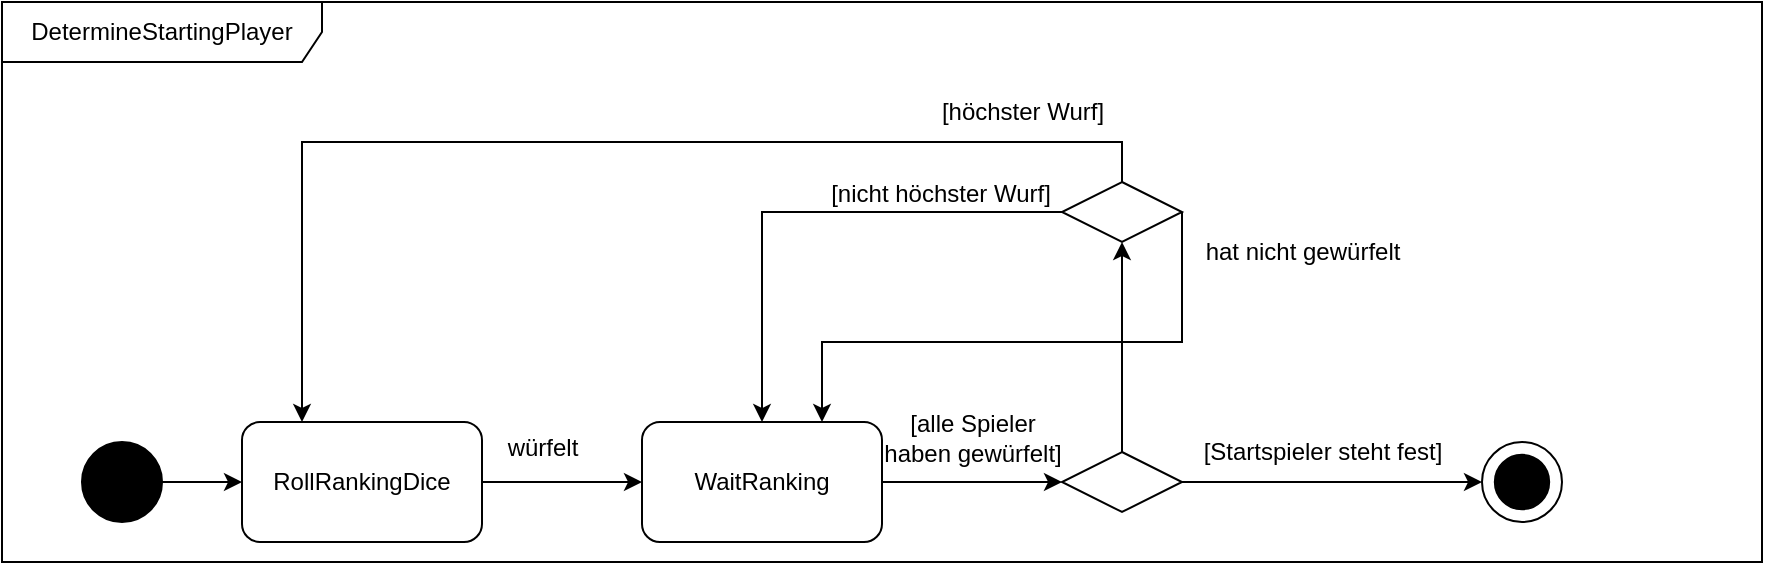 <mxfile version="24.7.8">
  <diagram name="Seite-1" id="TbMbF-5jhfx3El6P_f-3">
    <mxGraphModel dx="797" dy="2736" grid="1" gridSize="10" guides="1" tooltips="1" connect="1" arrows="1" fold="1" page="1" pageScale="1" pageWidth="827" pageHeight="1169" math="0" shadow="0">
      <root>
        <mxCell id="0" />
        <mxCell id="1" parent="0" />
        <mxCell id="ZLISz2z6pVpg-5paVFkb-3" style="edgeStyle=orthogonalEdgeStyle;rounded=0;orthogonalLoop=1;jettySize=auto;html=1;entryX=0;entryY=0.5;entryDx=0;entryDy=0;" parent="1" source="ZLISz2z6pVpg-5paVFkb-1" target="ZLISz2z6pVpg-5paVFkb-2" edge="1">
          <mxGeometry relative="1" as="geometry" />
        </mxCell>
        <mxCell id="ZLISz2z6pVpg-5paVFkb-1" value="" style="ellipse;whiteSpace=wrap;html=1;aspect=fixed;fillColor=#000000;" parent="1" vertex="1">
          <mxGeometry x="50" y="-1060" width="40" height="40" as="geometry" />
        </mxCell>
        <mxCell id="ZLISz2z6pVpg-5paVFkb-12" style="edgeStyle=orthogonalEdgeStyle;rounded=0;orthogonalLoop=1;jettySize=auto;html=1;entryX=0;entryY=0.5;entryDx=0;entryDy=0;" parent="1" source="ZLISz2z6pVpg-5paVFkb-2" target="ZLISz2z6pVpg-5paVFkb-11" edge="1">
          <mxGeometry relative="1" as="geometry" />
        </mxCell>
        <mxCell id="ZLISz2z6pVpg-5paVFkb-2" value="RollRankingDice" style="rounded=1;whiteSpace=wrap;html=1;" parent="1" vertex="1">
          <mxGeometry x="130" y="-1070" width="120" height="60" as="geometry" />
        </mxCell>
        <mxCell id="ZLISz2z6pVpg-5paVFkb-7" value="" style="ellipse;whiteSpace=wrap;html=1;aspect=fixed;" parent="1" vertex="1">
          <mxGeometry x="750" y="-1060" width="40" height="40" as="geometry" />
        </mxCell>
        <mxCell id="ZLISz2z6pVpg-5paVFkb-8" value="" style="ellipse;whiteSpace=wrap;html=1;aspect=fixed;fillColor=#000000;" parent="1" vertex="1">
          <mxGeometry x="756.41" y="-1053.59" width="27.18" height="27.18" as="geometry" />
        </mxCell>
        <mxCell id="ZLISz2z6pVpg-5paVFkb-15" style="edgeStyle=orthogonalEdgeStyle;rounded=0;orthogonalLoop=1;jettySize=auto;html=1;entryX=0;entryY=0.5;entryDx=0;entryDy=0;" parent="1" source="ZLISz2z6pVpg-5paVFkb-11" target="ZLISz2z6pVpg-5paVFkb-14" edge="1">
          <mxGeometry relative="1" as="geometry" />
        </mxCell>
        <mxCell id="ZLISz2z6pVpg-5paVFkb-11" value="WaitRanking" style="rounded=1;whiteSpace=wrap;html=1;" parent="1" vertex="1">
          <mxGeometry x="330" y="-1070" width="120" height="60" as="geometry" />
        </mxCell>
        <mxCell id="ZLISz2z6pVpg-5paVFkb-13" value="würfelt" style="text;html=1;align=center;verticalAlign=middle;resizable=0;points=[];autosize=1;strokeColor=none;fillColor=none;" parent="1" vertex="1">
          <mxGeometry x="250" y="-1072" width="60" height="30" as="geometry" />
        </mxCell>
        <mxCell id="ZLISz2z6pVpg-5paVFkb-18" style="edgeStyle=orthogonalEdgeStyle;rounded=0;orthogonalLoop=1;jettySize=auto;html=1;entryX=0;entryY=0.5;entryDx=0;entryDy=0;" parent="1" source="ZLISz2z6pVpg-5paVFkb-14" target="ZLISz2z6pVpg-5paVFkb-7" edge="1">
          <mxGeometry relative="1" as="geometry" />
        </mxCell>
        <mxCell id="HBi_zWWRokPrvrTCE_HY-6" style="edgeStyle=orthogonalEdgeStyle;rounded=0;orthogonalLoop=1;jettySize=auto;html=1;entryX=0.5;entryY=1;entryDx=0;entryDy=0;" edge="1" parent="1" source="ZLISz2z6pVpg-5paVFkb-14" target="HBi_zWWRokPrvrTCE_HY-1">
          <mxGeometry relative="1" as="geometry" />
        </mxCell>
        <mxCell id="ZLISz2z6pVpg-5paVFkb-14" value="" style="rhombus;whiteSpace=wrap;html=1;" parent="1" vertex="1">
          <mxGeometry x="540" y="-1055" width="60" height="30" as="geometry" />
        </mxCell>
        <mxCell id="ZLISz2z6pVpg-5paVFkb-16" value="[alle Spieler&lt;div&gt;haben gewürfelt]&lt;/div&gt;" style="text;html=1;align=center;verticalAlign=middle;resizable=0;points=[];autosize=1;strokeColor=none;fillColor=none;" parent="1" vertex="1">
          <mxGeometry x="440" y="-1082" width="110" height="40" as="geometry" />
        </mxCell>
        <mxCell id="FSUdduVebVgtAKi_JV0F-1" value="DetermineStartingPlayer" style="shape=umlFrame;whiteSpace=wrap;html=1;pointerEvents=0;recursiveResize=0;container=1;collapsible=0;width=160;" parent="1" vertex="1">
          <mxGeometry x="10" y="-1280" width="880" height="280" as="geometry" />
        </mxCell>
        <mxCell id="HBi_zWWRokPrvrTCE_HY-1" value="" style="rhombus;whiteSpace=wrap;html=1;" vertex="1" parent="FSUdduVebVgtAKi_JV0F-1">
          <mxGeometry x="530" y="90" width="60" height="30" as="geometry" />
        </mxCell>
        <mxCell id="HBi_zWWRokPrvrTCE_HY-7" value="[Startspieler steht fest]" style="text;html=1;align=center;verticalAlign=middle;resizable=0;points=[];autosize=1;strokeColor=none;fillColor=none;" vertex="1" parent="FSUdduVebVgtAKi_JV0F-1">
          <mxGeometry x="590" y="210" width="140" height="30" as="geometry" />
        </mxCell>
        <mxCell id="HBi_zWWRokPrvrTCE_HY-8" value="[nicht höchster Wurf]" style="text;html=1;align=center;verticalAlign=middle;resizable=0;points=[];autosize=1;strokeColor=none;fillColor=none;" vertex="1" parent="FSUdduVebVgtAKi_JV0F-1">
          <mxGeometry x="404" y="81" width="130" height="30" as="geometry" />
        </mxCell>
        <mxCell id="HBi_zWWRokPrvrTCE_HY-9" value="[höchster Wurf]" style="text;html=1;align=center;verticalAlign=middle;resizable=0;points=[];autosize=1;strokeColor=none;fillColor=none;" vertex="1" parent="FSUdduVebVgtAKi_JV0F-1">
          <mxGeometry x="460" y="40" width="100" height="30" as="geometry" />
        </mxCell>
        <mxCell id="HBi_zWWRokPrvrTCE_HY-14" value="hat nicht gewürfelt" style="text;html=1;align=center;verticalAlign=middle;resizable=0;points=[];autosize=1;strokeColor=none;fillColor=none;" vertex="1" parent="FSUdduVebVgtAKi_JV0F-1">
          <mxGeometry x="590" y="110" width="120" height="30" as="geometry" />
        </mxCell>
        <mxCell id="HBi_zWWRokPrvrTCE_HY-4" style="edgeStyle=orthogonalEdgeStyle;rounded=0;orthogonalLoop=1;jettySize=auto;html=1;exitX=0.5;exitY=0;exitDx=0;exitDy=0;entryX=0.25;entryY=0;entryDx=0;entryDy=0;" edge="1" parent="1" source="HBi_zWWRokPrvrTCE_HY-1" target="ZLISz2z6pVpg-5paVFkb-2">
          <mxGeometry relative="1" as="geometry" />
        </mxCell>
        <mxCell id="HBi_zWWRokPrvrTCE_HY-5" style="edgeStyle=orthogonalEdgeStyle;rounded=0;orthogonalLoop=1;jettySize=auto;html=1;exitX=0;exitY=0.5;exitDx=0;exitDy=0;entryX=0.5;entryY=0;entryDx=0;entryDy=0;" edge="1" parent="1" source="HBi_zWWRokPrvrTCE_HY-1" target="ZLISz2z6pVpg-5paVFkb-11">
          <mxGeometry relative="1" as="geometry" />
        </mxCell>
        <mxCell id="HBi_zWWRokPrvrTCE_HY-13" style="edgeStyle=orthogonalEdgeStyle;rounded=0;orthogonalLoop=1;jettySize=auto;html=1;entryX=0.75;entryY=0;entryDx=0;entryDy=0;" edge="1" parent="1" source="HBi_zWWRokPrvrTCE_HY-1" target="ZLISz2z6pVpg-5paVFkb-11">
          <mxGeometry relative="1" as="geometry">
            <Array as="points">
              <mxPoint x="600" y="-1110" />
              <mxPoint x="420" y="-1110" />
            </Array>
          </mxGeometry>
        </mxCell>
      </root>
    </mxGraphModel>
  </diagram>
</mxfile>
